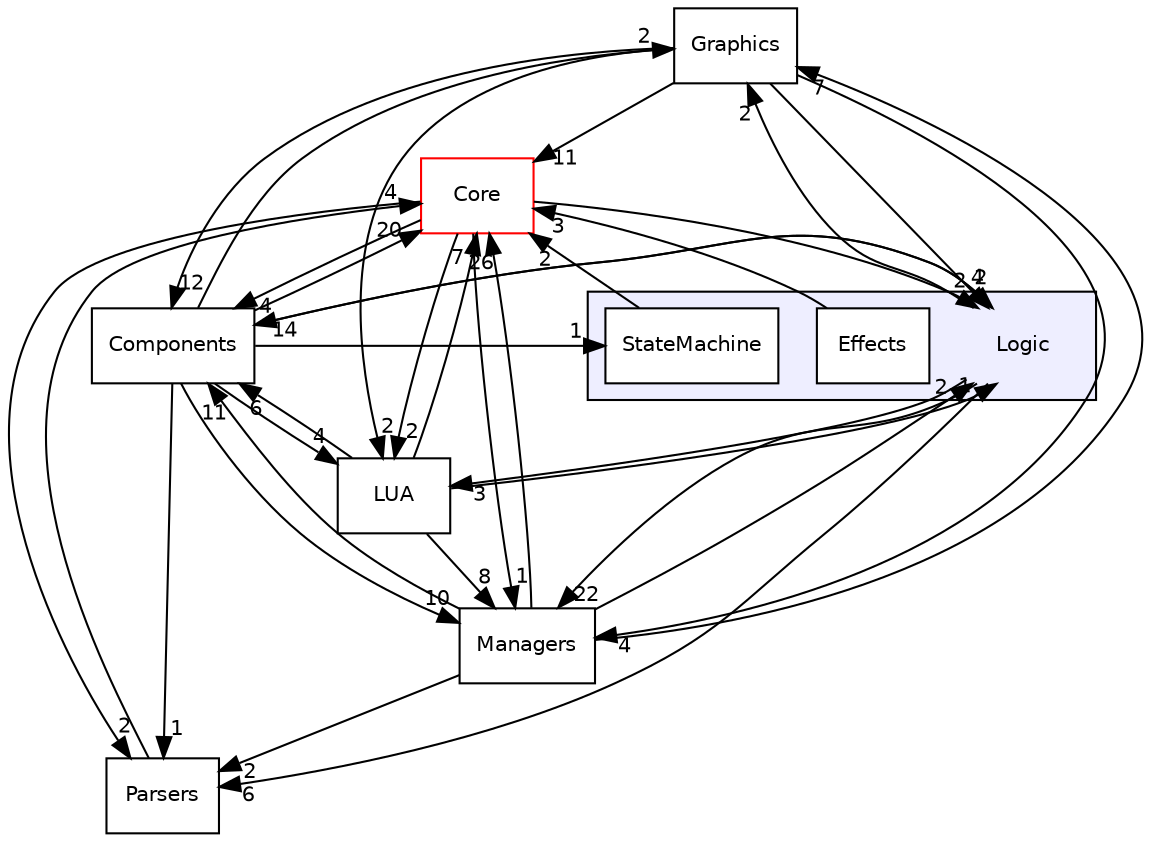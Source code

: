 digraph "Logic" {
  compound=true
  node [ fontsize="10", fontname="Helvetica"];
  edge [ labelfontsize="10", labelfontname="Helvetica"];
  subgraph clusterdir_431317b2a5ab8e1409cdf5bbbce19c0e {
    graph [ bgcolor="#eeeeff", pencolor="black", label="" URL="dir_431317b2a5ab8e1409cdf5bbbce19c0e.html"];
    dir_431317b2a5ab8e1409cdf5bbbce19c0e [shape=plaintext label="Logic"];
    dir_042cb27bf886ff06fca1ba32dbc5af2d [shape=box label="Effects" color="black" fillcolor="white" style="filled" URL="dir_042cb27bf886ff06fca1ba32dbc5af2d.html"];
    dir_d7240a9b3197e56737bafd65c9fb9c27 [shape=box label="StateMachine" color="black" fillcolor="white" style="filled" URL="dir_d7240a9b3197e56737bafd65c9fb9c27.html"];
  }
  dir_64f7452aef2cdad98d34a70f5ea329e2 [shape=box label="Graphics" URL="dir_64f7452aef2cdad98d34a70f5ea329e2.html"];
  dir_c6310732a22f63c0c2fc5595561e68f1 [shape=box label="Core" fillcolor="white" style="filled" color="red" URL="dir_c6310732a22f63c0c2fc5595561e68f1.html"];
  dir_08f45fe6822aeb4ce2bc268e3b1361be [shape=box label="Components" URL="dir_08f45fe6822aeb4ce2bc268e3b1361be.html"];
  dir_15a9ab385fae7ab291477cfa29e43ded [shape=box label="Managers" URL="dir_15a9ab385fae7ab291477cfa29e43ded.html"];
  dir_f05c5b220aa3edc3728cdd8161d45887 [shape=box label="LUA" URL="dir_f05c5b220aa3edc3728cdd8161d45887.html"];
  dir_0844288abc73ba2e98f25d64945579f1 [shape=box label="Parsers" URL="dir_0844288abc73ba2e98f25d64945579f1.html"];
  dir_64f7452aef2cdad98d34a70f5ea329e2->dir_c6310732a22f63c0c2fc5595561e68f1 [headlabel="11", labeldistance=1.5 headhref="dir_000004_000002.html"];
  dir_64f7452aef2cdad98d34a70f5ea329e2->dir_08f45fe6822aeb4ce2bc268e3b1361be [headlabel="12", labeldistance=1.5 headhref="dir_000004_000001.html"];
  dir_64f7452aef2cdad98d34a70f5ea329e2->dir_15a9ab385fae7ab291477cfa29e43ded [headlabel="4", labeldistance=1.5 headhref="dir_000004_000010.html"];
  dir_64f7452aef2cdad98d34a70f5ea329e2->dir_431317b2a5ab8e1409cdf5bbbce19c0e [headlabel="4", labeldistance=1.5 headhref="dir_000004_000006.html"];
  dir_64f7452aef2cdad98d34a70f5ea329e2->dir_f05c5b220aa3edc3728cdd8161d45887 [headlabel="2", labeldistance=1.5 headhref="dir_000004_000009.html"];
  dir_c6310732a22f63c0c2fc5595561e68f1->dir_08f45fe6822aeb4ce2bc268e3b1361be [headlabel="4", labeldistance=1.5 headhref="dir_000002_000001.html"];
  dir_c6310732a22f63c0c2fc5595561e68f1->dir_15a9ab385fae7ab291477cfa29e43ded [headlabel="1", labeldistance=1.5 headhref="dir_000002_000010.html"];
  dir_c6310732a22f63c0c2fc5595561e68f1->dir_431317b2a5ab8e1409cdf5bbbce19c0e [headlabel="2", labeldistance=1.5 headhref="dir_000002_000006.html"];
  dir_c6310732a22f63c0c2fc5595561e68f1->dir_f05c5b220aa3edc3728cdd8161d45887 [headlabel="2", labeldistance=1.5 headhref="dir_000002_000009.html"];
  dir_c6310732a22f63c0c2fc5595561e68f1->dir_0844288abc73ba2e98f25d64945579f1 [headlabel="2", labeldistance=1.5 headhref="dir_000002_000012.html"];
  dir_08f45fe6822aeb4ce2bc268e3b1361be->dir_64f7452aef2cdad98d34a70f5ea329e2 [headlabel="2", labeldistance=1.5 headhref="dir_000001_000004.html"];
  dir_08f45fe6822aeb4ce2bc268e3b1361be->dir_c6310732a22f63c0c2fc5595561e68f1 [headlabel="20", labeldistance=1.5 headhref="dir_000001_000002.html"];
  dir_08f45fe6822aeb4ce2bc268e3b1361be->dir_15a9ab385fae7ab291477cfa29e43ded [headlabel="10", labeldistance=1.5 headhref="dir_000001_000010.html"];
  dir_08f45fe6822aeb4ce2bc268e3b1361be->dir_431317b2a5ab8e1409cdf5bbbce19c0e [headlabel="2", labeldistance=1.5 headhref="dir_000001_000006.html"];
  dir_08f45fe6822aeb4ce2bc268e3b1361be->dir_d7240a9b3197e56737bafd65c9fb9c27 [headlabel="1", labeldistance=1.5 headhref="dir_000001_000008.html"];
  dir_08f45fe6822aeb4ce2bc268e3b1361be->dir_f05c5b220aa3edc3728cdd8161d45887 [headlabel="4", labeldistance=1.5 headhref="dir_000001_000009.html"];
  dir_08f45fe6822aeb4ce2bc268e3b1361be->dir_0844288abc73ba2e98f25d64945579f1 [headlabel="1", labeldistance=1.5 headhref="dir_000001_000012.html"];
  dir_15a9ab385fae7ab291477cfa29e43ded->dir_64f7452aef2cdad98d34a70f5ea329e2 [headlabel="7", labeldistance=1.5 headhref="dir_000010_000004.html"];
  dir_15a9ab385fae7ab291477cfa29e43ded->dir_c6310732a22f63c0c2fc5595561e68f1 [headlabel="26", labeldistance=1.5 headhref="dir_000010_000002.html"];
  dir_15a9ab385fae7ab291477cfa29e43ded->dir_08f45fe6822aeb4ce2bc268e3b1361be [headlabel="11", labeldistance=1.5 headhref="dir_000010_000001.html"];
  dir_15a9ab385fae7ab291477cfa29e43ded->dir_431317b2a5ab8e1409cdf5bbbce19c0e [headlabel="2", labeldistance=1.5 headhref="dir_000010_000006.html"];
  dir_15a9ab385fae7ab291477cfa29e43ded->dir_0844288abc73ba2e98f25d64945579f1 [headlabel="2", labeldistance=1.5 headhref="dir_000010_000012.html"];
  dir_431317b2a5ab8e1409cdf5bbbce19c0e->dir_64f7452aef2cdad98d34a70f5ea329e2 [headlabel="2", labeldistance=1.5 headhref="dir_000006_000004.html"];
  dir_431317b2a5ab8e1409cdf5bbbce19c0e->dir_08f45fe6822aeb4ce2bc268e3b1361be [headlabel="14", labeldistance=1.5 headhref="dir_000006_000001.html"];
  dir_431317b2a5ab8e1409cdf5bbbce19c0e->dir_15a9ab385fae7ab291477cfa29e43ded [headlabel="22", labeldistance=1.5 headhref="dir_000006_000010.html"];
  dir_431317b2a5ab8e1409cdf5bbbce19c0e->dir_f05c5b220aa3edc3728cdd8161d45887 [headlabel="3", labeldistance=1.5 headhref="dir_000006_000009.html"];
  dir_431317b2a5ab8e1409cdf5bbbce19c0e->dir_0844288abc73ba2e98f25d64945579f1 [headlabel="6", labeldistance=1.5 headhref="dir_000006_000012.html"];
  dir_d7240a9b3197e56737bafd65c9fb9c27->dir_c6310732a22f63c0c2fc5595561e68f1 [headlabel="2", labeldistance=1.5 headhref="dir_000008_000002.html"];
  dir_f05c5b220aa3edc3728cdd8161d45887->dir_c6310732a22f63c0c2fc5595561e68f1 [headlabel="7", labeldistance=1.5 headhref="dir_000009_000002.html"];
  dir_f05c5b220aa3edc3728cdd8161d45887->dir_08f45fe6822aeb4ce2bc268e3b1361be [headlabel="6", labeldistance=1.5 headhref="dir_000009_000001.html"];
  dir_f05c5b220aa3edc3728cdd8161d45887->dir_15a9ab385fae7ab291477cfa29e43ded [headlabel="8", labeldistance=1.5 headhref="dir_000009_000010.html"];
  dir_f05c5b220aa3edc3728cdd8161d45887->dir_431317b2a5ab8e1409cdf5bbbce19c0e [headlabel="1", labeldistance=1.5 headhref="dir_000009_000006.html"];
  dir_042cb27bf886ff06fca1ba32dbc5af2d->dir_c6310732a22f63c0c2fc5595561e68f1 [headlabel="3", labeldistance=1.5 headhref="dir_000007_000002.html"];
  dir_0844288abc73ba2e98f25d64945579f1->dir_c6310732a22f63c0c2fc5595561e68f1 [headlabel="4", labeldistance=1.5 headhref="dir_000012_000002.html"];
}
